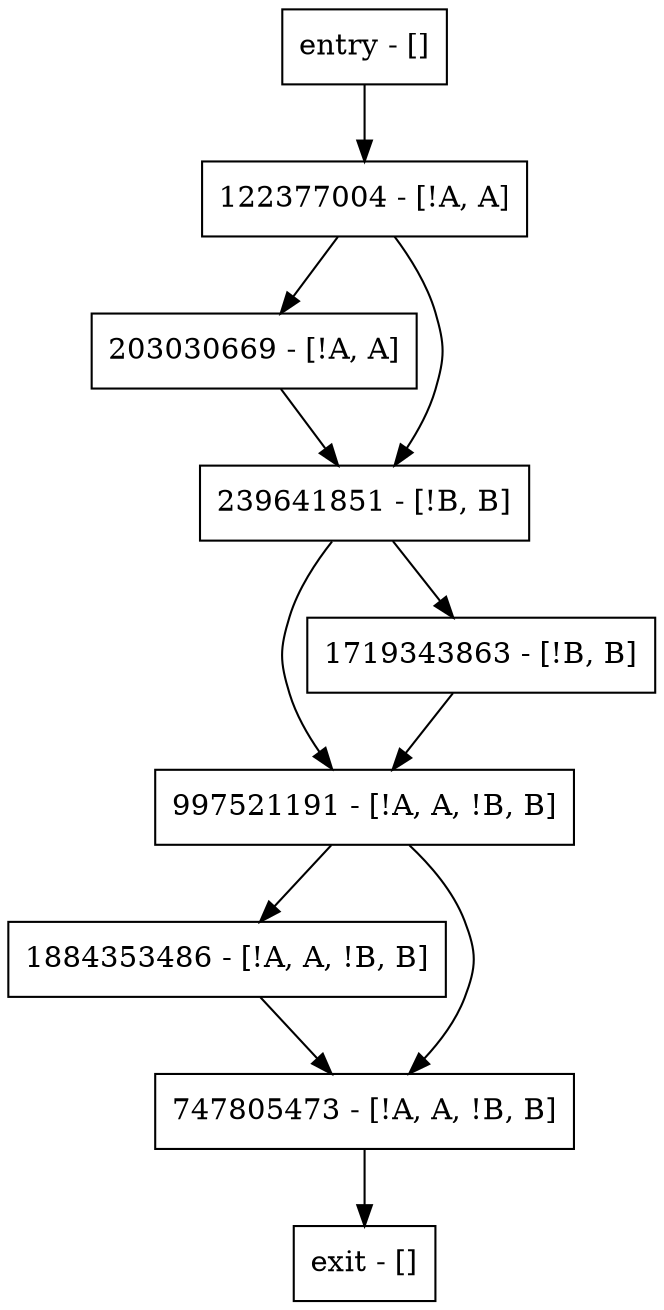 digraph main {
node [shape=record];
203030669 [label="203030669 - [!A, A]"];
entry [label="entry - []"];
exit [label="exit - []"];
122377004 [label="122377004 - [!A, A]"];
997521191 [label="997521191 - [!A, A, !B, B]"];
1884353486 [label="1884353486 - [!A, A, !B, B]"];
747805473 [label="747805473 - [!A, A, !B, B]"];
1719343863 [label="1719343863 - [!B, B]"];
239641851 [label="239641851 - [!B, B]"];
entry;
exit;
203030669 -> 239641851;
entry -> 122377004;
122377004 -> 203030669;
122377004 -> 239641851;
997521191 -> 1884353486;
997521191 -> 747805473;
1884353486 -> 747805473;
747805473 -> exit;
1719343863 -> 997521191;
239641851 -> 997521191;
239641851 -> 1719343863;
}
